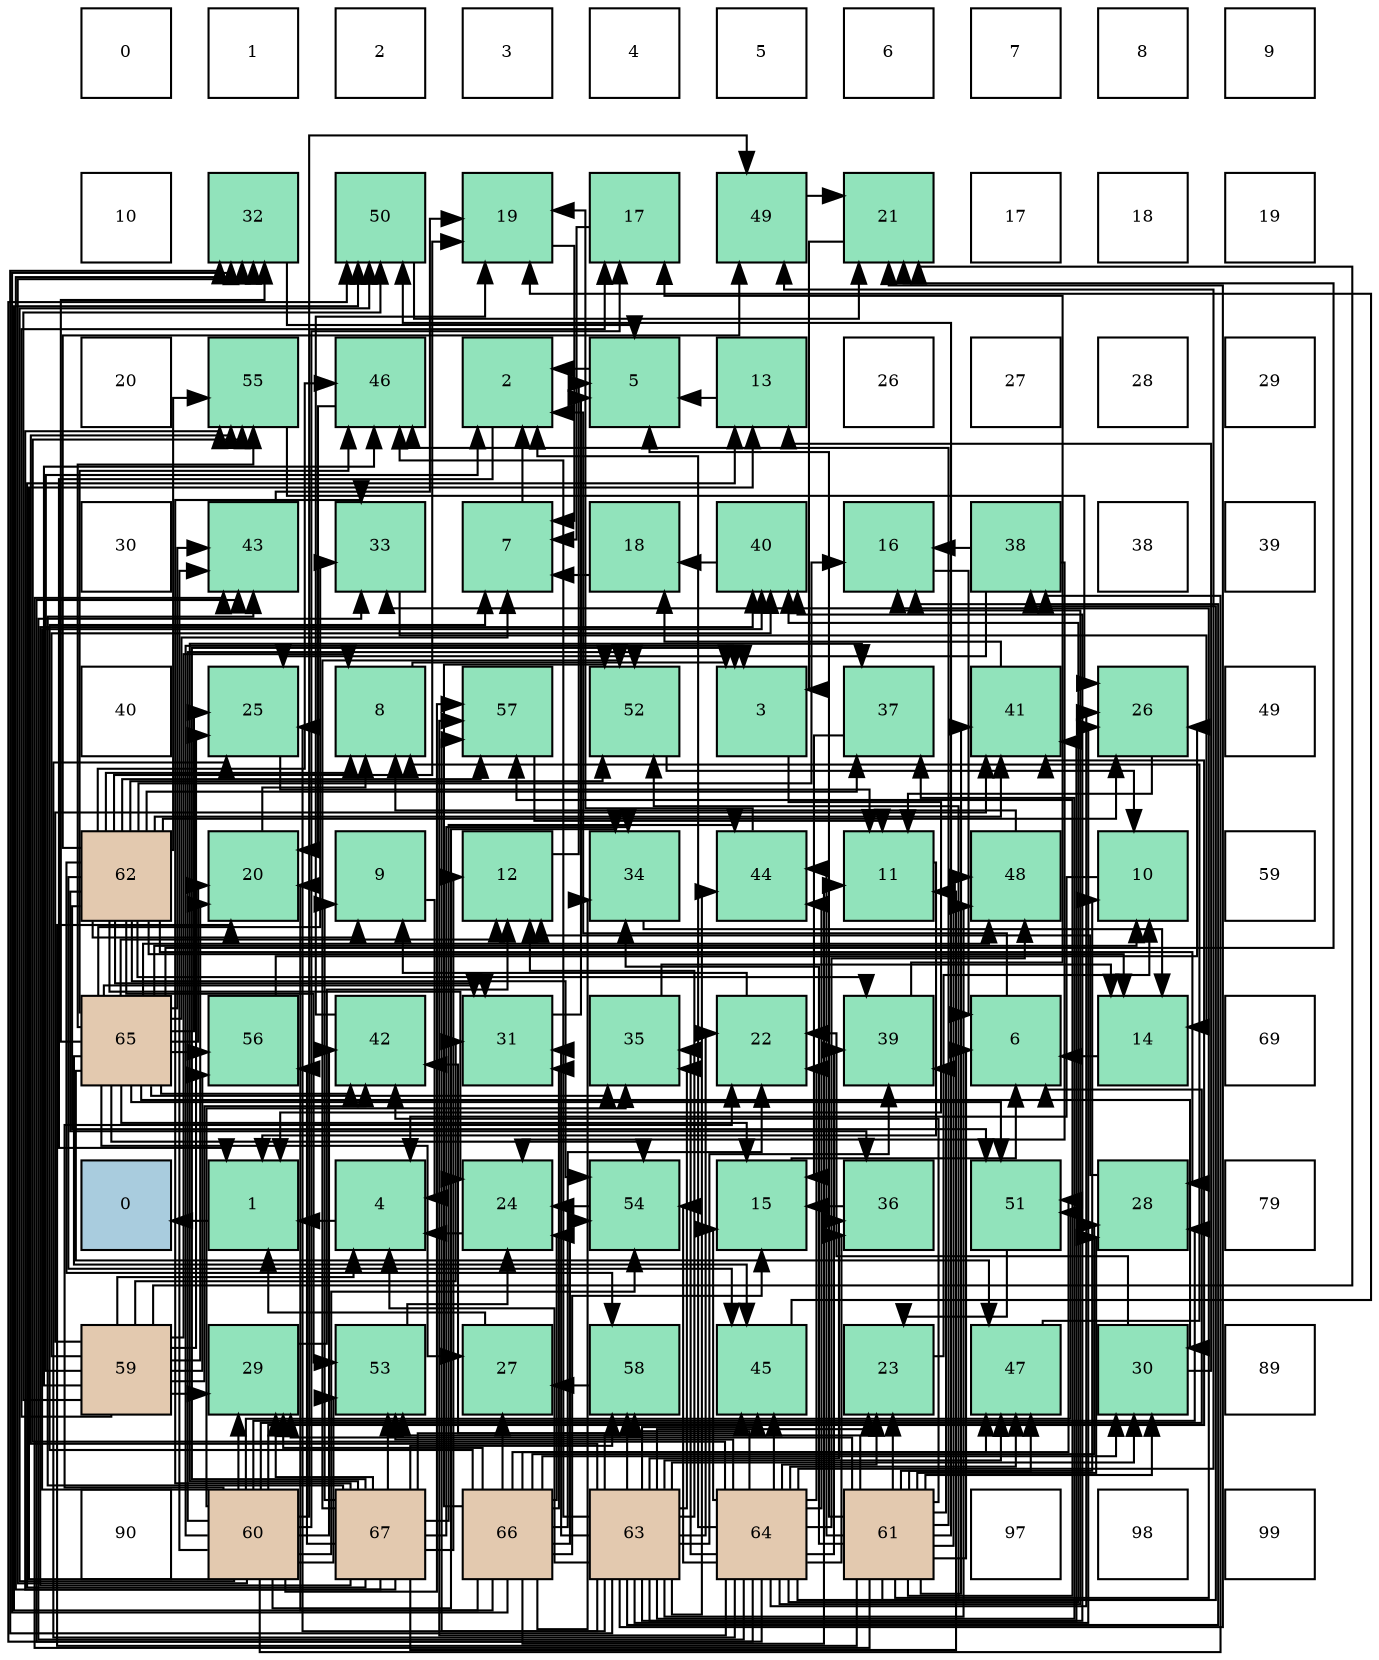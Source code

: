 digraph layout{
 rankdir=TB;
 splines=ortho;
 node [style=filled shape=square fixedsize=true width=0.6];
0[label="0", fontsize=8, fillcolor="#ffffff"];
1[label="1", fontsize=8, fillcolor="#ffffff"];
2[label="2", fontsize=8, fillcolor="#ffffff"];
3[label="3", fontsize=8, fillcolor="#ffffff"];
4[label="4", fontsize=8, fillcolor="#ffffff"];
5[label="5", fontsize=8, fillcolor="#ffffff"];
6[label="6", fontsize=8, fillcolor="#ffffff"];
7[label="7", fontsize=8, fillcolor="#ffffff"];
8[label="8", fontsize=8, fillcolor="#ffffff"];
9[label="9", fontsize=8, fillcolor="#ffffff"];
10[label="10", fontsize=8, fillcolor="#ffffff"];
11[label="32", fontsize=8, fillcolor="#91e3bb"];
12[label="50", fontsize=8, fillcolor="#91e3bb"];
13[label="19", fontsize=8, fillcolor="#91e3bb"];
14[label="17", fontsize=8, fillcolor="#91e3bb"];
15[label="49", fontsize=8, fillcolor="#91e3bb"];
16[label="21", fontsize=8, fillcolor="#91e3bb"];
17[label="17", fontsize=8, fillcolor="#ffffff"];
18[label="18", fontsize=8, fillcolor="#ffffff"];
19[label="19", fontsize=8, fillcolor="#ffffff"];
20[label="20", fontsize=8, fillcolor="#ffffff"];
21[label="55", fontsize=8, fillcolor="#91e3bb"];
22[label="46", fontsize=8, fillcolor="#91e3bb"];
23[label="2", fontsize=8, fillcolor="#91e3bb"];
24[label="5", fontsize=8, fillcolor="#91e3bb"];
25[label="13", fontsize=8, fillcolor="#91e3bb"];
26[label="26", fontsize=8, fillcolor="#ffffff"];
27[label="27", fontsize=8, fillcolor="#ffffff"];
28[label="28", fontsize=8, fillcolor="#ffffff"];
29[label="29", fontsize=8, fillcolor="#ffffff"];
30[label="30", fontsize=8, fillcolor="#ffffff"];
31[label="43", fontsize=8, fillcolor="#91e3bb"];
32[label="33", fontsize=8, fillcolor="#91e3bb"];
33[label="7", fontsize=8, fillcolor="#91e3bb"];
34[label="18", fontsize=8, fillcolor="#91e3bb"];
35[label="40", fontsize=8, fillcolor="#91e3bb"];
36[label="16", fontsize=8, fillcolor="#91e3bb"];
37[label="38", fontsize=8, fillcolor="#91e3bb"];
38[label="38", fontsize=8, fillcolor="#ffffff"];
39[label="39", fontsize=8, fillcolor="#ffffff"];
40[label="40", fontsize=8, fillcolor="#ffffff"];
41[label="25", fontsize=8, fillcolor="#91e3bb"];
42[label="8", fontsize=8, fillcolor="#91e3bb"];
43[label="57", fontsize=8, fillcolor="#91e3bb"];
44[label="52", fontsize=8, fillcolor="#91e3bb"];
45[label="3", fontsize=8, fillcolor="#91e3bb"];
46[label="37", fontsize=8, fillcolor="#91e3bb"];
47[label="41", fontsize=8, fillcolor="#91e3bb"];
48[label="26", fontsize=8, fillcolor="#91e3bb"];
49[label="49", fontsize=8, fillcolor="#ffffff"];
50[label="62", fontsize=8, fillcolor="#e3c9af"];
51[label="20", fontsize=8, fillcolor="#91e3bb"];
52[label="9", fontsize=8, fillcolor="#91e3bb"];
53[label="12", fontsize=8, fillcolor="#91e3bb"];
54[label="34", fontsize=8, fillcolor="#91e3bb"];
55[label="44", fontsize=8, fillcolor="#91e3bb"];
56[label="11", fontsize=8, fillcolor="#91e3bb"];
57[label="48", fontsize=8, fillcolor="#91e3bb"];
58[label="10", fontsize=8, fillcolor="#91e3bb"];
59[label="59", fontsize=8, fillcolor="#ffffff"];
60[label="65", fontsize=8, fillcolor="#e3c9af"];
61[label="56", fontsize=8, fillcolor="#91e3bb"];
62[label="42", fontsize=8, fillcolor="#91e3bb"];
63[label="31", fontsize=8, fillcolor="#91e3bb"];
64[label="35", fontsize=8, fillcolor="#91e3bb"];
65[label="22", fontsize=8, fillcolor="#91e3bb"];
66[label="39", fontsize=8, fillcolor="#91e3bb"];
67[label="6", fontsize=8, fillcolor="#91e3bb"];
68[label="14", fontsize=8, fillcolor="#91e3bb"];
69[label="69", fontsize=8, fillcolor="#ffffff"];
70[label="0", fontsize=8, fillcolor="#a9ccde"];
71[label="1", fontsize=8, fillcolor="#91e3bb"];
72[label="4", fontsize=8, fillcolor="#91e3bb"];
73[label="24", fontsize=8, fillcolor="#91e3bb"];
74[label="54", fontsize=8, fillcolor="#91e3bb"];
75[label="15", fontsize=8, fillcolor="#91e3bb"];
76[label="36", fontsize=8, fillcolor="#91e3bb"];
77[label="51", fontsize=8, fillcolor="#91e3bb"];
78[label="28", fontsize=8, fillcolor="#91e3bb"];
79[label="79", fontsize=8, fillcolor="#ffffff"];
80[label="59", fontsize=8, fillcolor="#e3c9af"];
81[label="29", fontsize=8, fillcolor="#91e3bb"];
82[label="53", fontsize=8, fillcolor="#91e3bb"];
83[label="27", fontsize=8, fillcolor="#91e3bb"];
84[label="58", fontsize=8, fillcolor="#91e3bb"];
85[label="45", fontsize=8, fillcolor="#91e3bb"];
86[label="23", fontsize=8, fillcolor="#91e3bb"];
87[label="47", fontsize=8, fillcolor="#91e3bb"];
88[label="30", fontsize=8, fillcolor="#91e3bb"];
89[label="89", fontsize=8, fillcolor="#ffffff"];
90[label="90", fontsize=8, fillcolor="#ffffff"];
91[label="60", fontsize=8, fillcolor="#e3c9af"];
92[label="67", fontsize=8, fillcolor="#e3c9af"];
93[label="66", fontsize=8, fillcolor="#e3c9af"];
94[label="63", fontsize=8, fillcolor="#e3c9af"];
95[label="64", fontsize=8, fillcolor="#e3c9af"];
96[label="61", fontsize=8, fillcolor="#e3c9af"];
97[label="97", fontsize=8, fillcolor="#ffffff"];
98[label="98", fontsize=8, fillcolor="#ffffff"];
99[label="99", fontsize=8, fillcolor="#ffffff"];
edge [constraint=false, style=vis];71 -> 70;
23 -> 71;
45 -> 71;
72 -> 71;
24 -> 23;
67 -> 23;
33 -> 23;
42 -> 45;
52 -> 72;
58 -> 72;
56 -> 71;
53 -> 24;
25 -> 24;
68 -> 67;
75 -> 67;
36 -> 67;
14 -> 33;
34 -> 33;
13 -> 33;
51 -> 42;
16 -> 45;
65 -> 52;
86 -> 58;
73 -> 72;
41 -> 56;
48 -> 56;
83 -> 71;
78 -> 53;
81 -> 53;
88 -> 25;
88 -> 65;
63 -> 24;
11 -> 24;
32 -> 68;
54 -> 68;
64 -> 68;
76 -> 75;
46 -> 75;
37 -> 36;
37 -> 73;
37 -> 41;
66 -> 14;
35 -> 34;
47 -> 34;
62 -> 13;
31 -> 13;
55 -> 13;
85 -> 13;
22 -> 51;
87 -> 42;
57 -> 42;
15 -> 16;
12 -> 16;
77 -> 86;
44 -> 58;
82 -> 73;
74 -> 73;
21 -> 48;
61 -> 48;
43 -> 56;
84 -> 83;
80 -> 23;
80 -> 72;
80 -> 42;
80 -> 14;
80 -> 51;
80 -> 16;
80 -> 41;
80 -> 81;
80 -> 63;
80 -> 35;
80 -> 47;
80 -> 62;
80 -> 22;
80 -> 12;
80 -> 61;
91 -> 45;
91 -> 67;
91 -> 25;
91 -> 14;
91 -> 65;
91 -> 78;
91 -> 81;
91 -> 11;
91 -> 54;
91 -> 64;
91 -> 37;
91 -> 35;
91 -> 47;
91 -> 62;
91 -> 31;
91 -> 15;
91 -> 12;
91 -> 77;
91 -> 44;
91 -> 82;
91 -> 74;
91 -> 43;
96 -> 24;
96 -> 67;
96 -> 58;
96 -> 51;
96 -> 86;
96 -> 78;
96 -> 81;
96 -> 88;
96 -> 32;
96 -> 54;
96 -> 37;
96 -> 66;
96 -> 47;
96 -> 62;
96 -> 31;
96 -> 55;
96 -> 22;
96 -> 87;
96 -> 57;
96 -> 12;
96 -> 82;
96 -> 43;
50 -> 42;
50 -> 52;
50 -> 68;
50 -> 36;
50 -> 13;
50 -> 73;
50 -> 48;
50 -> 78;
50 -> 63;
50 -> 76;
50 -> 46;
50 -> 66;
50 -> 47;
50 -> 85;
50 -> 22;
50 -> 15;
50 -> 77;
50 -> 44;
50 -> 82;
50 -> 74;
50 -> 21;
50 -> 43;
50 -> 84;
94 -> 72;
94 -> 53;
94 -> 36;
94 -> 16;
94 -> 65;
94 -> 86;
94 -> 41;
94 -> 48;
94 -> 88;
94 -> 63;
94 -> 11;
94 -> 64;
94 -> 76;
94 -> 46;
94 -> 66;
94 -> 35;
94 -> 47;
94 -> 62;
94 -> 55;
94 -> 85;
94 -> 22;
94 -> 87;
94 -> 57;
94 -> 21;
94 -> 43;
94 -> 84;
95 -> 23;
95 -> 75;
95 -> 36;
95 -> 65;
95 -> 86;
95 -> 41;
95 -> 48;
95 -> 32;
95 -> 64;
95 -> 76;
95 -> 66;
95 -> 35;
95 -> 31;
95 -> 55;
95 -> 85;
95 -> 87;
95 -> 57;
95 -> 15;
95 -> 12;
95 -> 44;
95 -> 82;
95 -> 74;
95 -> 21;
95 -> 43;
95 -> 84;
60 -> 33;
60 -> 58;
60 -> 53;
60 -> 75;
60 -> 51;
60 -> 16;
60 -> 41;
60 -> 83;
60 -> 88;
60 -> 63;
60 -> 11;
60 -> 32;
60 -> 64;
60 -> 62;
60 -> 31;
60 -> 85;
60 -> 22;
60 -> 87;
60 -> 57;
60 -> 77;
60 -> 74;
60 -> 21;
60 -> 61;
93 -> 33;
93 -> 56;
93 -> 75;
93 -> 51;
93 -> 65;
93 -> 73;
93 -> 83;
93 -> 78;
93 -> 81;
93 -> 88;
93 -> 63;
93 -> 11;
93 -> 54;
93 -> 87;
93 -> 12;
93 -> 77;
93 -> 44;
93 -> 74;
92 -> 45;
92 -> 52;
92 -> 56;
92 -> 53;
92 -> 25;
92 -> 81;
92 -> 11;
92 -> 32;
92 -> 54;
92 -> 46;
92 -> 35;
92 -> 31;
92 -> 55;
92 -> 85;
92 -> 44;
92 -> 82;
92 -> 21;
92 -> 61;
92 -> 84;
edge [constraint=true, style=invis];
0 -> 10 -> 20 -> 30 -> 40 -> 50 -> 60 -> 70 -> 80 -> 90;
1 -> 11 -> 21 -> 31 -> 41 -> 51 -> 61 -> 71 -> 81 -> 91;
2 -> 12 -> 22 -> 32 -> 42 -> 52 -> 62 -> 72 -> 82 -> 92;
3 -> 13 -> 23 -> 33 -> 43 -> 53 -> 63 -> 73 -> 83 -> 93;
4 -> 14 -> 24 -> 34 -> 44 -> 54 -> 64 -> 74 -> 84 -> 94;
5 -> 15 -> 25 -> 35 -> 45 -> 55 -> 65 -> 75 -> 85 -> 95;
6 -> 16 -> 26 -> 36 -> 46 -> 56 -> 66 -> 76 -> 86 -> 96;
7 -> 17 -> 27 -> 37 -> 47 -> 57 -> 67 -> 77 -> 87 -> 97;
8 -> 18 -> 28 -> 38 -> 48 -> 58 -> 68 -> 78 -> 88 -> 98;
9 -> 19 -> 29 -> 39 -> 49 -> 59 -> 69 -> 79 -> 89 -> 99;
rank = same {0 -> 1 -> 2 -> 3 -> 4 -> 5 -> 6 -> 7 -> 8 -> 9};
rank = same {10 -> 11 -> 12 -> 13 -> 14 -> 15 -> 16 -> 17 -> 18 -> 19};
rank = same {20 -> 21 -> 22 -> 23 -> 24 -> 25 -> 26 -> 27 -> 28 -> 29};
rank = same {30 -> 31 -> 32 -> 33 -> 34 -> 35 -> 36 -> 37 -> 38 -> 39};
rank = same {40 -> 41 -> 42 -> 43 -> 44 -> 45 -> 46 -> 47 -> 48 -> 49};
rank = same {50 -> 51 -> 52 -> 53 -> 54 -> 55 -> 56 -> 57 -> 58 -> 59};
rank = same {60 -> 61 -> 62 -> 63 -> 64 -> 65 -> 66 -> 67 -> 68 -> 69};
rank = same {70 -> 71 -> 72 -> 73 -> 74 -> 75 -> 76 -> 77 -> 78 -> 79};
rank = same {80 -> 81 -> 82 -> 83 -> 84 -> 85 -> 86 -> 87 -> 88 -> 89};
rank = same {90 -> 91 -> 92 -> 93 -> 94 -> 95 -> 96 -> 97 -> 98 -> 99};
}